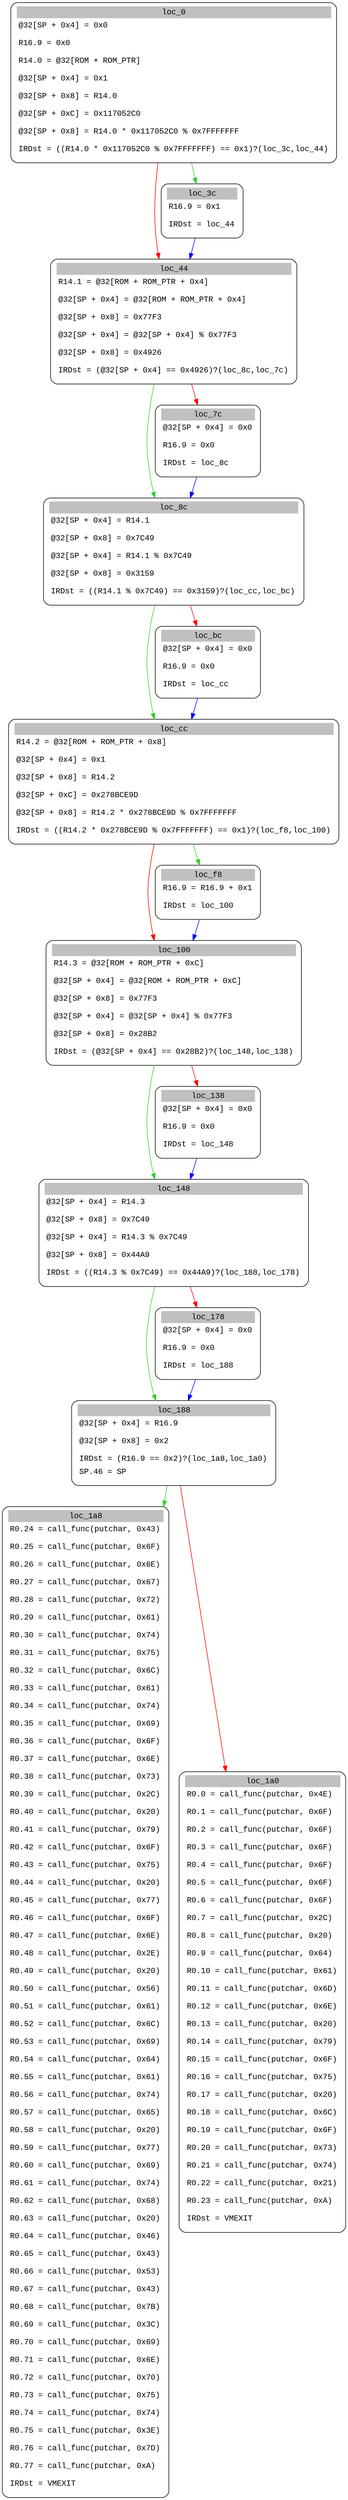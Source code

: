 digraph asm_graph {
0 [
shape="Mrecord" fontname="Courier New"label =<<table border="0" cellborder="0" cellpadding="3"><tr><td align="center" colspan="2" bgcolor="grey">loc_0</td></tr><tr><td align="left">@32[SP + 0x4] = 0x0</td></tr><tr><td align="left"></td></tr><tr><td align="left">R16.9 = 0x0</td></tr><tr><td align="left"></td></tr><tr><td align="left">R14.0 = @32[ROM + ROM_PTR]</td></tr><tr><td align="left"></td></tr><tr><td align="left">@32[SP + 0x4] = 0x1</td></tr><tr><td align="left"></td></tr><tr><td align="left">@32[SP + 0x8] = R14.0</td></tr><tr><td align="left"></td></tr><tr><td align="left">@32[SP + 0xC] = 0x117052C0</td></tr><tr><td align="left"></td></tr><tr><td align="left">@32[SP + 0x8] = R14.0 * 0x117052C0 % 0x7FFFFFFF</td></tr><tr><td align="left"></td></tr><tr><td align="left">IRDst = ((R14.0 * 0x117052C0 % 0x7FFFFFFF) == 0x1)?(loc_3c,loc_44)</td></tr><tr><td align="left"></td></tr></table>> ];
1 [
shape="Mrecord" fontname="Courier New"label =<<table border="0" cellborder="0" cellpadding="3"><tr><td align="center" colspan="2" bgcolor="grey">loc_44</td></tr><tr><td align="left">R14.1 = @32[ROM + ROM_PTR + 0x4]</td></tr><tr><td align="left"></td></tr><tr><td align="left">@32[SP + 0x4] = @32[ROM + ROM_PTR + 0x4]</td></tr><tr><td align="left"></td></tr><tr><td align="left">@32[SP + 0x8] = 0x77F3</td></tr><tr><td align="left"></td></tr><tr><td align="left">@32[SP + 0x4] = @32[SP + 0x4] % 0x77F3</td></tr><tr><td align="left"></td></tr><tr><td align="left">@32[SP + 0x8] = 0x4926</td></tr><tr><td align="left"></td></tr><tr><td align="left">IRDst = (@32[SP + 0x4] == 0x4926)?(loc_8c,loc_7c)</td></tr><tr><td align="left"></td></tr></table>> ];
2 [
shape="Mrecord" fontname="Courier New"label =<<table border="0" cellborder="0" cellpadding="3"><tr><td align="center" colspan="2" bgcolor="grey">loc_3c</td></tr><tr><td align="left">R16.9 = 0x1</td></tr><tr><td align="left"></td></tr><tr><td align="left">IRDst = loc_44</td></tr><tr><td align="left"></td></tr></table>> ];
3 [
shape="Mrecord" fontname="Courier New"label =<<table border="0" cellborder="0" cellpadding="3"><tr><td align="center" colspan="2" bgcolor="grey">loc_8c</td></tr><tr><td align="left">@32[SP + 0x4] = R14.1</td></tr><tr><td align="left"></td></tr><tr><td align="left">@32[SP + 0x8] = 0x7C49</td></tr><tr><td align="left"></td></tr><tr><td align="left">@32[SP + 0x4] = R14.1 % 0x7C49</td></tr><tr><td align="left"></td></tr><tr><td align="left">@32[SP + 0x8] = 0x3159</td></tr><tr><td align="left"></td></tr><tr><td align="left">IRDst = ((R14.1 % 0x7C49) == 0x3159)?(loc_cc,loc_bc)</td></tr><tr><td align="left"></td></tr></table>> ];
4 [
shape="Mrecord" fontname="Courier New"label =<<table border="0" cellborder="0" cellpadding="3"><tr><td align="center" colspan="2" bgcolor="grey">loc_7c</td></tr><tr><td align="left">@32[SP + 0x4] = 0x0</td></tr><tr><td align="left"></td></tr><tr><td align="left">R16.9 = 0x0</td></tr><tr><td align="left"></td></tr><tr><td align="left">IRDst = loc_8c</td></tr><tr><td align="left"></td></tr></table>> ];
5 [
shape="Mrecord" fontname="Courier New"label =<<table border="0" cellborder="0" cellpadding="3"><tr><td align="center" colspan="2" bgcolor="grey">loc_cc</td></tr><tr><td align="left">R14.2 = @32[ROM + ROM_PTR + 0x8]</td></tr><tr><td align="left"></td></tr><tr><td align="left">@32[SP + 0x4] = 0x1</td></tr><tr><td align="left"></td></tr><tr><td align="left">@32[SP + 0x8] = R14.2</td></tr><tr><td align="left"></td></tr><tr><td align="left">@32[SP + 0xC] = 0x278BCE9D</td></tr><tr><td align="left"></td></tr><tr><td align="left">@32[SP + 0x8] = R14.2 * 0x278BCE9D % 0x7FFFFFFF</td></tr><tr><td align="left"></td></tr><tr><td align="left">IRDst = ((R14.2 * 0x278BCE9D % 0x7FFFFFFF) == 0x1)?(loc_f8,loc_100)</td></tr><tr><td align="left"></td></tr></table>> ];
6 [
shape="Mrecord" fontname="Courier New"label =<<table border="0" cellborder="0" cellpadding="3"><tr><td align="center" colspan="2" bgcolor="grey">loc_bc</td></tr><tr><td align="left">@32[SP + 0x4] = 0x0</td></tr><tr><td align="left"></td></tr><tr><td align="left">R16.9 = 0x0</td></tr><tr><td align="left"></td></tr><tr><td align="left">IRDst = loc_cc</td></tr><tr><td align="left"></td></tr></table>> ];
7 [
shape="Mrecord" fontname="Courier New"label =<<table border="0" cellborder="0" cellpadding="3"><tr><td align="center" colspan="2" bgcolor="grey">loc_100</td></tr><tr><td align="left">R14.3 = @32[ROM + ROM_PTR + 0xC]</td></tr><tr><td align="left"></td></tr><tr><td align="left">@32[SP + 0x4] = @32[ROM + ROM_PTR + 0xC]</td></tr><tr><td align="left"></td></tr><tr><td align="left">@32[SP + 0x8] = 0x77F3</td></tr><tr><td align="left"></td></tr><tr><td align="left">@32[SP + 0x4] = @32[SP + 0x4] % 0x77F3</td></tr><tr><td align="left"></td></tr><tr><td align="left">@32[SP + 0x8] = 0x28B2</td></tr><tr><td align="left"></td></tr><tr><td align="left">IRDst = (@32[SP + 0x4] == 0x28B2)?(loc_148,loc_138)</td></tr><tr><td align="left"></td></tr></table>> ];
8 [
shape="Mrecord" fontname="Courier New"label =<<table border="0" cellborder="0" cellpadding="3"><tr><td align="center" colspan="2" bgcolor="grey">loc_f8</td></tr><tr><td align="left">R16.9 = R16.9 + 0x1</td></tr><tr><td align="left"></td></tr><tr><td align="left">IRDst = loc_100</td></tr><tr><td align="left"></td></tr></table>> ];
9 [
shape="Mrecord" fontname="Courier New"label =<<table border="0" cellborder="0" cellpadding="3"><tr><td align="center" colspan="2" bgcolor="grey">loc_148</td></tr><tr><td align="left">@32[SP + 0x4] = R14.3</td></tr><tr><td align="left"></td></tr><tr><td align="left">@32[SP + 0x8] = 0x7C49</td></tr><tr><td align="left"></td></tr><tr><td align="left">@32[SP + 0x4] = R14.3 % 0x7C49</td></tr><tr><td align="left"></td></tr><tr><td align="left">@32[SP + 0x8] = 0x44A9</td></tr><tr><td align="left"></td></tr><tr><td align="left">IRDst = ((R14.3 % 0x7C49) == 0x44A9)?(loc_188,loc_178)</td></tr><tr><td align="left"></td></tr></table>> ];
10 [
shape="Mrecord" fontname="Courier New"label =<<table border="0" cellborder="0" cellpadding="3"><tr><td align="center" colspan="2" bgcolor="grey">loc_138</td></tr><tr><td align="left">@32[SP + 0x4] = 0x0</td></tr><tr><td align="left"></td></tr><tr><td align="left">R16.9 = 0x0</td></tr><tr><td align="left"></td></tr><tr><td align="left">IRDst = loc_148</td></tr><tr><td align="left"></td></tr></table>> ];
11 [
shape="Mrecord" fontname="Courier New"label =<<table border="0" cellborder="0" cellpadding="3"><tr><td align="center" colspan="2" bgcolor="grey">loc_188</td></tr><tr><td align="left">@32[SP + 0x4] = R16.9</td></tr><tr><td align="left"></td></tr><tr><td align="left">@32[SP + 0x8] = 0x2</td></tr><tr><td align="left"></td></tr><tr><td align="left">IRDst = (R16.9 == 0x2)?(loc_1a8,loc_1a0)</td></tr><tr><td align="left">SP.46 = SP</td></tr><tr><td align="left"></td></tr></table>> ];
12 [
shape="Mrecord" fontname="Courier New"label =<<table border="0" cellborder="0" cellpadding="3"><tr><td align="center" colspan="2" bgcolor="grey">loc_178</td></tr><tr><td align="left">@32[SP + 0x4] = 0x0</td></tr><tr><td align="left"></td></tr><tr><td align="left">R16.9 = 0x0</td></tr><tr><td align="left"></td></tr><tr><td align="left">IRDst = loc_188</td></tr><tr><td align="left"></td></tr></table>> ];
13 [
shape="Mrecord" fontname="Courier New"label =<<table border="0" cellborder="0" cellpadding="3"><tr><td align="center" colspan="2" bgcolor="grey">loc_1a8</td></tr><tr><td align="left">R0.24 = call_func(putchar, 0x43)</td></tr><tr><td align="left"></td></tr><tr><td align="left">R0.25 = call_func(putchar, 0x6F)</td></tr><tr><td align="left"></td></tr><tr><td align="left">R0.26 = call_func(putchar, 0x6E)</td></tr><tr><td align="left"></td></tr><tr><td align="left">R0.27 = call_func(putchar, 0x67)</td></tr><tr><td align="left"></td></tr><tr><td align="left">R0.28 = call_func(putchar, 0x72)</td></tr><tr><td align="left"></td></tr><tr><td align="left">R0.29 = call_func(putchar, 0x61)</td></tr><tr><td align="left"></td></tr><tr><td align="left">R0.30 = call_func(putchar, 0x74)</td></tr><tr><td align="left"></td></tr><tr><td align="left">R0.31 = call_func(putchar, 0x75)</td></tr><tr><td align="left"></td></tr><tr><td align="left">R0.32 = call_func(putchar, 0x6C)</td></tr><tr><td align="left"></td></tr><tr><td align="left">R0.33 = call_func(putchar, 0x61)</td></tr><tr><td align="left"></td></tr><tr><td align="left">R0.34 = call_func(putchar, 0x74)</td></tr><tr><td align="left"></td></tr><tr><td align="left">R0.35 = call_func(putchar, 0x69)</td></tr><tr><td align="left"></td></tr><tr><td align="left">R0.36 = call_func(putchar, 0x6F)</td></tr><tr><td align="left"></td></tr><tr><td align="left">R0.37 = call_func(putchar, 0x6E)</td></tr><tr><td align="left"></td></tr><tr><td align="left">R0.38 = call_func(putchar, 0x73)</td></tr><tr><td align="left"></td></tr><tr><td align="left">R0.39 = call_func(putchar, 0x2C)</td></tr><tr><td align="left"></td></tr><tr><td align="left">R0.40 = call_func(putchar, 0x20)</td></tr><tr><td align="left"></td></tr><tr><td align="left">R0.41 = call_func(putchar, 0x79)</td></tr><tr><td align="left"></td></tr><tr><td align="left">R0.42 = call_func(putchar, 0x6F)</td></tr><tr><td align="left"></td></tr><tr><td align="left">R0.43 = call_func(putchar, 0x75)</td></tr><tr><td align="left"></td></tr><tr><td align="left">R0.44 = call_func(putchar, 0x20)</td></tr><tr><td align="left"></td></tr><tr><td align="left">R0.45 = call_func(putchar, 0x77)</td></tr><tr><td align="left"></td></tr><tr><td align="left">R0.46 = call_func(putchar, 0x6F)</td></tr><tr><td align="left"></td></tr><tr><td align="left">R0.47 = call_func(putchar, 0x6E)</td></tr><tr><td align="left"></td></tr><tr><td align="left">R0.48 = call_func(putchar, 0x2E)</td></tr><tr><td align="left"></td></tr><tr><td align="left">R0.49 = call_func(putchar, 0x20)</td></tr><tr><td align="left"></td></tr><tr><td align="left">R0.50 = call_func(putchar, 0x56)</td></tr><tr><td align="left"></td></tr><tr><td align="left">R0.51 = call_func(putchar, 0x61)</td></tr><tr><td align="left"></td></tr><tr><td align="left">R0.52 = call_func(putchar, 0x6C)</td></tr><tr><td align="left"></td></tr><tr><td align="left">R0.53 = call_func(putchar, 0x69)</td></tr><tr><td align="left"></td></tr><tr><td align="left">R0.54 = call_func(putchar, 0x64)</td></tr><tr><td align="left"></td></tr><tr><td align="left">R0.55 = call_func(putchar, 0x61)</td></tr><tr><td align="left"></td></tr><tr><td align="left">R0.56 = call_func(putchar, 0x74)</td></tr><tr><td align="left"></td></tr><tr><td align="left">R0.57 = call_func(putchar, 0x65)</td></tr><tr><td align="left"></td></tr><tr><td align="left">R0.58 = call_func(putchar, 0x20)</td></tr><tr><td align="left"></td></tr><tr><td align="left">R0.59 = call_func(putchar, 0x77)</td></tr><tr><td align="left"></td></tr><tr><td align="left">R0.60 = call_func(putchar, 0x69)</td></tr><tr><td align="left"></td></tr><tr><td align="left">R0.61 = call_func(putchar, 0x74)</td></tr><tr><td align="left"></td></tr><tr><td align="left">R0.62 = call_func(putchar, 0x68)</td></tr><tr><td align="left"></td></tr><tr><td align="left">R0.63 = call_func(putchar, 0x20)</td></tr><tr><td align="left"></td></tr><tr><td align="left">R0.64 = call_func(putchar, 0x46)</td></tr><tr><td align="left"></td></tr><tr><td align="left">R0.65 = call_func(putchar, 0x43)</td></tr><tr><td align="left"></td></tr><tr><td align="left">R0.66 = call_func(putchar, 0x53)</td></tr><tr><td align="left"></td></tr><tr><td align="left">R0.67 = call_func(putchar, 0x43)</td></tr><tr><td align="left"></td></tr><tr><td align="left">R0.68 = call_func(putchar, 0x7B)</td></tr><tr><td align="left"></td></tr><tr><td align="left">R0.69 = call_func(putchar, 0x3C)</td></tr><tr><td align="left"></td></tr><tr><td align="left">R0.70 = call_func(putchar, 0x69)</td></tr><tr><td align="left"></td></tr><tr><td align="left">R0.71 = call_func(putchar, 0x6E)</td></tr><tr><td align="left"></td></tr><tr><td align="left">R0.72 = call_func(putchar, 0x70)</td></tr><tr><td align="left"></td></tr><tr><td align="left">R0.73 = call_func(putchar, 0x75)</td></tr><tr><td align="left"></td></tr><tr><td align="left">R0.74 = call_func(putchar, 0x74)</td></tr><tr><td align="left"></td></tr><tr><td align="left">R0.75 = call_func(putchar, 0x3E)</td></tr><tr><td align="left"></td></tr><tr><td align="left">R0.76 = call_func(putchar, 0x7D)</td></tr><tr><td align="left"></td></tr><tr><td align="left">R0.77 = call_func(putchar, 0xA)</td></tr><tr><td align="left"></td></tr><tr><td align="left">IRDst = VMEXIT</td></tr><tr><td align="left"></td></tr></table>> ];
14 [
shape="Mrecord" fontname="Courier New"label =<<table border="0" cellborder="0" cellpadding="3"><tr><td align="center" colspan="2" bgcolor="grey">loc_1a0</td></tr><tr><td align="left">R0.0 = call_func(putchar, 0x4E)</td></tr><tr><td align="left"></td></tr><tr><td align="left">R0.1 = call_func(putchar, 0x6F)</td></tr><tr><td align="left"></td></tr><tr><td align="left">R0.2 = call_func(putchar, 0x6F)</td></tr><tr><td align="left"></td></tr><tr><td align="left">R0.3 = call_func(putchar, 0x6F)</td></tr><tr><td align="left"></td></tr><tr><td align="left">R0.4 = call_func(putchar, 0x6F)</td></tr><tr><td align="left"></td></tr><tr><td align="left">R0.5 = call_func(putchar, 0x6F)</td></tr><tr><td align="left"></td></tr><tr><td align="left">R0.6 = call_func(putchar, 0x6F)</td></tr><tr><td align="left"></td></tr><tr><td align="left">R0.7 = call_func(putchar, 0x2C)</td></tr><tr><td align="left"></td></tr><tr><td align="left">R0.8 = call_func(putchar, 0x20)</td></tr><tr><td align="left"></td></tr><tr><td align="left">R0.9 = call_func(putchar, 0x64)</td></tr><tr><td align="left"></td></tr><tr><td align="left">R0.10 = call_func(putchar, 0x61)</td></tr><tr><td align="left"></td></tr><tr><td align="left">R0.11 = call_func(putchar, 0x6D)</td></tr><tr><td align="left"></td></tr><tr><td align="left">R0.12 = call_func(putchar, 0x6E)</td></tr><tr><td align="left"></td></tr><tr><td align="left">R0.13 = call_func(putchar, 0x20)</td></tr><tr><td align="left"></td></tr><tr><td align="left">R0.14 = call_func(putchar, 0x79)</td></tr><tr><td align="left"></td></tr><tr><td align="left">R0.15 = call_func(putchar, 0x6F)</td></tr><tr><td align="left"></td></tr><tr><td align="left">R0.16 = call_func(putchar, 0x75)</td></tr><tr><td align="left"></td></tr><tr><td align="left">R0.17 = call_func(putchar, 0x20)</td></tr><tr><td align="left"></td></tr><tr><td align="left">R0.18 = call_func(putchar, 0x6C)</td></tr><tr><td align="left"></td></tr><tr><td align="left">R0.19 = call_func(putchar, 0x6F)</td></tr><tr><td align="left"></td></tr><tr><td align="left">R0.20 = call_func(putchar, 0x73)</td></tr><tr><td align="left"></td></tr><tr><td align="left">R0.21 = call_func(putchar, 0x74)</td></tr><tr><td align="left"></td></tr><tr><td align="left">R0.22 = call_func(putchar, 0x21)</td></tr><tr><td align="left"></td></tr><tr><td align="left">R0.23 = call_func(putchar, 0xA)</td></tr><tr><td align="left"></td></tr><tr><td align="left">IRDst = VMEXIT</td></tr><tr><td align="left"></td></tr></table>> ];
0 -> 1[color="red"];
0 -> 2[color="limegreen"];
1 -> 4[color="red"];
1 -> 3[color="limegreen"];
2 -> 1[color="blue"];
4 -> 3[color="blue"];
6 -> 5[color="blue"];
7 -> 9[color="limegreen"];
7 -> 10[color="red"];
8 -> 7[color="blue"];
9 -> 12[color="red"];
9 -> 11[color="limegreen"];
10 -> 9[color="blue"];
11 -> 14[color="red"];
11 -> 13[color="limegreen"];
12 -> 11[color="blue"];
3 -> 6[color="red"];
3 -> 5[color="limegreen"];
5 -> 7[color="red"];
5 -> 8[color="limegreen"];
}